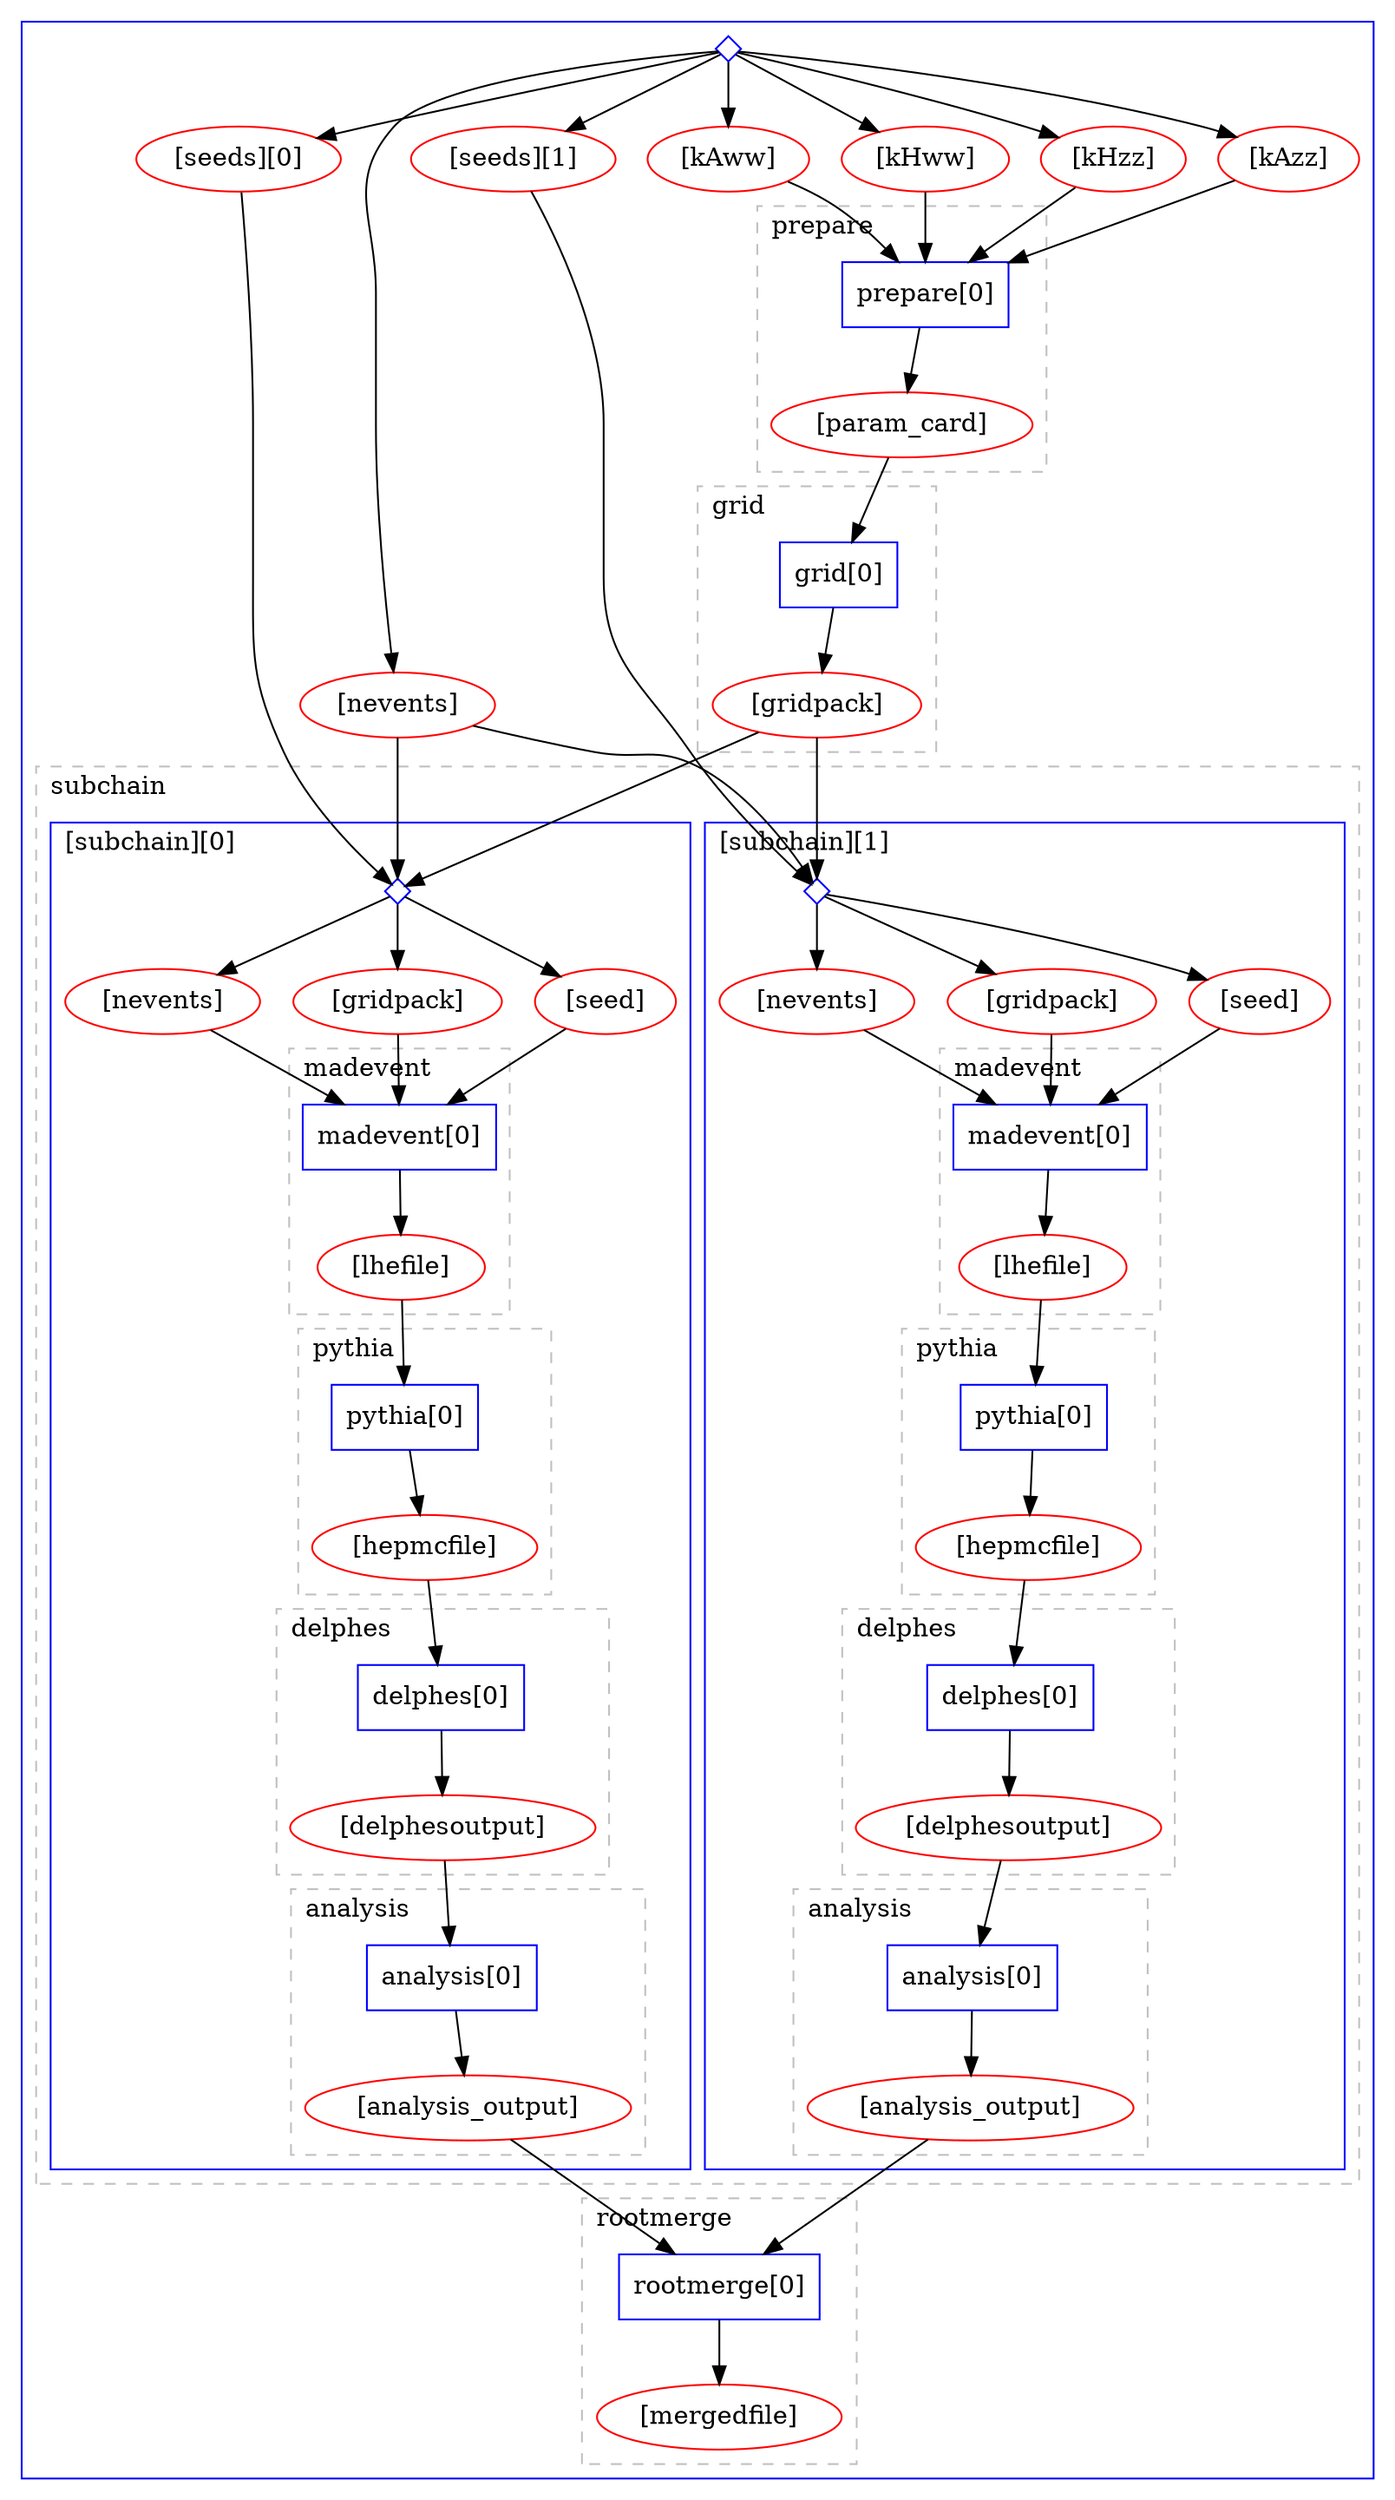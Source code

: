 digraph G {
subgraph cluster_ {
color=blue;
label="";
style=solid;
subgraph cluster_init {
color=grey;
label=init;
labeljust=l;
style=dashed;
}

"561ba26c-a04c-4802-ab3e-0f20a8801ff7" [color=blue, fixedsize=True, height=0.2, label="", shape=diamond, width=0.2];
"561ba26c-a04c-4802-ab3e-0f20a8801ff7__kAzz" [color=red, label="[kAzz]"];
"561ba26c-a04c-4802-ab3e-0f20a8801ff7" -> "561ba26c-a04c-4802-ab3e-0f20a8801ff7__kAzz";
"561ba26c-a04c-4802-ab3e-0f20a8801ff7__nevents" [color=red, label="[nevents]"];
"561ba26c-a04c-4802-ab3e-0f20a8801ff7" -> "561ba26c-a04c-4802-ab3e-0f20a8801ff7__nevents";
"561ba26c-a04c-4802-ab3e-0f20a8801ff7__seeds_0" [color=red, label="[seeds][0]"];
"561ba26c-a04c-4802-ab3e-0f20a8801ff7" -> "561ba26c-a04c-4802-ab3e-0f20a8801ff7__seeds_0";
"561ba26c-a04c-4802-ab3e-0f20a8801ff7__seeds_1" [color=red, label="[seeds][1]"];
"561ba26c-a04c-4802-ab3e-0f20a8801ff7" -> "561ba26c-a04c-4802-ab3e-0f20a8801ff7__seeds_1";
"561ba26c-a04c-4802-ab3e-0f20a8801ff7__kAww" [color=red, label="[kAww]"];
"561ba26c-a04c-4802-ab3e-0f20a8801ff7" -> "561ba26c-a04c-4802-ab3e-0f20a8801ff7__kAww";
"561ba26c-a04c-4802-ab3e-0f20a8801ff7__kHww" [color=red, label="[kHww]"];
"561ba26c-a04c-4802-ab3e-0f20a8801ff7" -> "561ba26c-a04c-4802-ab3e-0f20a8801ff7__kHww";
"561ba26c-a04c-4802-ab3e-0f20a8801ff7__kHzz" [color=red, label="[kHzz]"];
"561ba26c-a04c-4802-ab3e-0f20a8801ff7" -> "561ba26c-a04c-4802-ab3e-0f20a8801ff7__kHzz";
subgraph cluster_grid {
color=grey;
label=grid;
labeljust=l;
style=dashed;
"6f5068d9-f081-421b-a7a5-3c85d52f05c1" [color=blue, label="grid[0]", shape=box];
"6f5068d9-f081-421b-a7a5-3c85d52f05c1__gridpack" [color=red, label="[gridpack]"];
"6f5068d9-f081-421b-a7a5-3c85d52f05c1" -> "6f5068d9-f081-421b-a7a5-3c85d52f05c1__gridpack";
}

subgraph cluster_subchain {
color=grey;
label=subchain;
labeljust=l;
style=dashed;
subgraph cluster_subchain0 {
color=blue;
label="[subchain][0]";
style=solid;
subgraph cluster_subchain_0_madevent {
color=grey;
label=madevent;
labeljust=l;
style=dashed;
"00cd9275-dc9c-4b86-9ee4-21d76d4f4ec9" [color=blue, label="madevent[0]", shape=box];
"00cd9275-dc9c-4b86-9ee4-21d76d4f4ec9__lhefile" [color=red, label="[lhefile]"];
"00cd9275-dc9c-4b86-9ee4-21d76d4f4ec9" -> "00cd9275-dc9c-4b86-9ee4-21d76d4f4ec9__lhefile";
}

subgraph cluster_subchain_0_analysis {
color=grey;
label=analysis;
labeljust=l;
style=dashed;
"3fa5bc45-db83-4999-b1ec-3fb4ee53ab77" [color=blue, label="analysis[0]", shape=box];
"3fa5bc45-db83-4999-b1ec-3fb4ee53ab77__analysis_output" [color=red, label="[analysis_output]"];
"3fa5bc45-db83-4999-b1ec-3fb4ee53ab77" -> "3fa5bc45-db83-4999-b1ec-3fb4ee53ab77__analysis_output";
}

subgraph cluster_subchain_0__offset {
color=grey;
label=_offset;
labeljust=l;
style=dashed;
}

subgraph cluster_subchain_0_init {
color=grey;
label=init;
labeljust=l;
style=dashed;
}

"06d79dc3-21ca-4380-b759-86f31aa40e79" [color=blue, fixedsize=True, height=0.2, label="", shape=diamond, width=0.2];
"06d79dc3-21ca-4380-b759-86f31aa40e79__nevents" [color=red, label="[nevents]"];
"06d79dc3-21ca-4380-b759-86f31aa40e79" -> "06d79dc3-21ca-4380-b759-86f31aa40e79__nevents";
"06d79dc3-21ca-4380-b759-86f31aa40e79__gridpack" [color=red, label="[gridpack]"];
"06d79dc3-21ca-4380-b759-86f31aa40e79" -> "06d79dc3-21ca-4380-b759-86f31aa40e79__gridpack";
"06d79dc3-21ca-4380-b759-86f31aa40e79__seed" [color=red, label="[seed]"];
"06d79dc3-21ca-4380-b759-86f31aa40e79" -> "06d79dc3-21ca-4380-b759-86f31aa40e79__seed";
subgraph cluster_subchain_0_delphes {
color=grey;
label=delphes;
labeljust=l;
style=dashed;
"01700e88-86cd-42dd-b60d-d24d89f11241" [color=blue, label="delphes[0]", shape=box];
"01700e88-86cd-42dd-b60d-d24d89f11241__delphesoutput" [color=red, label="[delphesoutput]"];
"01700e88-86cd-42dd-b60d-d24d89f11241" -> "01700e88-86cd-42dd-b60d-d24d89f11241__delphesoutput";
}

subgraph cluster_subchain_0_pythia {
color=grey;
label=pythia;
labeljust=l;
style=dashed;
"db54e21b-327d-4e19-b284-d75d468052f4" [color=blue, label="pythia[0]", shape=box];
"db54e21b-327d-4e19-b284-d75d468052f4__hepmcfile" [color=red, label="[hepmcfile]"];
"db54e21b-327d-4e19-b284-d75d468052f4" -> "db54e21b-327d-4e19-b284-d75d468052f4__hepmcfile";
}

}

subgraph cluster_subchain1 {
color=blue;
label="[subchain][1]";
style=solid;
subgraph cluster_subchain_1_madevent {
color=grey;
label=madevent;
labeljust=l;
style=dashed;
"04db9e8f-698d-45ff-b539-673e890a6306" [color=blue, label="madevent[0]", shape=box];
"04db9e8f-698d-45ff-b539-673e890a6306__lhefile" [color=red, label="[lhefile]"];
"04db9e8f-698d-45ff-b539-673e890a6306" -> "04db9e8f-698d-45ff-b539-673e890a6306__lhefile";
}

subgraph cluster_subchain_1_analysis {
color=grey;
label=analysis;
labeljust=l;
style=dashed;
"ac8b1293-6992-431d-bdf4-7f7be59a6e10" [color=blue, label="analysis[0]", shape=box];
"ac8b1293-6992-431d-bdf4-7f7be59a6e10__analysis_output" [color=red, label="[analysis_output]"];
"ac8b1293-6992-431d-bdf4-7f7be59a6e10" -> "ac8b1293-6992-431d-bdf4-7f7be59a6e10__analysis_output";
}

subgraph cluster_subchain_1__offset {
color=grey;
label=_offset;
labeljust=l;
style=dashed;
}

subgraph cluster_subchain_1_init {
color=grey;
label=init;
labeljust=l;
style=dashed;
}

"9ba61a94-9581-4a0a-9e90-e5575d7ab8ab" [color=blue, fixedsize=True, height=0.2, label="", shape=diamond, width=0.2];
"9ba61a94-9581-4a0a-9e90-e5575d7ab8ab__nevents" [color=red, label="[nevents]"];
"9ba61a94-9581-4a0a-9e90-e5575d7ab8ab" -> "9ba61a94-9581-4a0a-9e90-e5575d7ab8ab__nevents";
"9ba61a94-9581-4a0a-9e90-e5575d7ab8ab__gridpack" [color=red, label="[gridpack]"];
"9ba61a94-9581-4a0a-9e90-e5575d7ab8ab" -> "9ba61a94-9581-4a0a-9e90-e5575d7ab8ab__gridpack";
"9ba61a94-9581-4a0a-9e90-e5575d7ab8ab__seed" [color=red, label="[seed]"];
"9ba61a94-9581-4a0a-9e90-e5575d7ab8ab" -> "9ba61a94-9581-4a0a-9e90-e5575d7ab8ab__seed";
subgraph cluster_subchain_1_delphes {
color=grey;
label=delphes;
labeljust=l;
style=dashed;
"5cedba8d-19d3-439a-9577-a8f3d1f11434" [color=blue, label="delphes[0]", shape=box];
"5cedba8d-19d3-439a-9577-a8f3d1f11434__delphesoutput" [color=red, label="[delphesoutput]"];
"5cedba8d-19d3-439a-9577-a8f3d1f11434" -> "5cedba8d-19d3-439a-9577-a8f3d1f11434__delphesoutput";
}

subgraph cluster_subchain_1_pythia {
color=grey;
label=pythia;
labeljust=l;
style=dashed;
"c470372d-046d-4456-9a4c-e31d30d1ed19" [color=blue, label="pythia[0]", shape=box];
"c470372d-046d-4456-9a4c-e31d30d1ed19__hepmcfile" [color=red, label="[hepmcfile]"];
"c470372d-046d-4456-9a4c-e31d30d1ed19" -> "c470372d-046d-4456-9a4c-e31d30d1ed19__hepmcfile";
}

}

}

subgraph cluster_prepare {
color=grey;
label=prepare;
labeljust=l;
style=dashed;
"94cd0bd6-3f51-4b86-be12-ca1e87e07917" [color=blue, label="prepare[0]", shape=box];
"94cd0bd6-3f51-4b86-be12-ca1e87e07917__param_card" [color=red, label="[param_card]"];
"94cd0bd6-3f51-4b86-be12-ca1e87e07917" -> "94cd0bd6-3f51-4b86-be12-ca1e87e07917__param_card";
}

subgraph cluster_rootmerge {
color=grey;
label=rootmerge;
labeljust=l;
style=dashed;
"d25fb13d-aebd-446c-aed8-703ba4eb0d39" [color=blue, label="rootmerge[0]", shape=box];
"d25fb13d-aebd-446c-aed8-703ba4eb0d39__mergedfile" [color=red, label="[mergedfile]"];
"d25fb13d-aebd-446c-aed8-703ba4eb0d39" -> "d25fb13d-aebd-446c-aed8-703ba4eb0d39__mergedfile";
}

}

"5cedba8d-19d3-439a-9577-a8f3d1f11434__delphesoutput" -> "ac8b1293-6992-431d-bdf4-7f7be59a6e10";
"3fa5bc45-db83-4999-b1ec-3fb4ee53ab77__analysis_output" -> "d25fb13d-aebd-446c-aed8-703ba4eb0d39";
"ac8b1293-6992-431d-bdf4-7f7be59a6e10__analysis_output" -> "d25fb13d-aebd-446c-aed8-703ba4eb0d39";
"c470372d-046d-4456-9a4c-e31d30d1ed19__hepmcfile" -> "5cedba8d-19d3-439a-9577-a8f3d1f11434";
"04db9e8f-698d-45ff-b539-673e890a6306__lhefile" -> "c470372d-046d-4456-9a4c-e31d30d1ed19";
"561ba26c-a04c-4802-ab3e-0f20a8801ff7__nevents" -> "06d79dc3-21ca-4380-b759-86f31aa40e79";
"6f5068d9-f081-421b-a7a5-3c85d52f05c1__gridpack" -> "06d79dc3-21ca-4380-b759-86f31aa40e79";
"561ba26c-a04c-4802-ab3e-0f20a8801ff7__seeds_0" -> "06d79dc3-21ca-4380-b759-86f31aa40e79";
"561ba26c-a04c-4802-ab3e-0f20a8801ff7__nevents" -> "9ba61a94-9581-4a0a-9e90-e5575d7ab8ab";
"6f5068d9-f081-421b-a7a5-3c85d52f05c1__gridpack" -> "9ba61a94-9581-4a0a-9e90-e5575d7ab8ab";
"561ba26c-a04c-4802-ab3e-0f20a8801ff7__seeds_1" -> "9ba61a94-9581-4a0a-9e90-e5575d7ab8ab";
"06d79dc3-21ca-4380-b759-86f31aa40e79__nevents" -> "00cd9275-dc9c-4b86-9ee4-21d76d4f4ec9";
"06d79dc3-21ca-4380-b759-86f31aa40e79__gridpack" -> "00cd9275-dc9c-4b86-9ee4-21d76d4f4ec9";
"06d79dc3-21ca-4380-b759-86f31aa40e79__seed" -> "00cd9275-dc9c-4b86-9ee4-21d76d4f4ec9";
"00cd9275-dc9c-4b86-9ee4-21d76d4f4ec9__lhefile" -> "db54e21b-327d-4e19-b284-d75d468052f4";
"9ba61a94-9581-4a0a-9e90-e5575d7ab8ab__nevents" -> "04db9e8f-698d-45ff-b539-673e890a6306";
"9ba61a94-9581-4a0a-9e90-e5575d7ab8ab__gridpack" -> "04db9e8f-698d-45ff-b539-673e890a6306";
"9ba61a94-9581-4a0a-9e90-e5575d7ab8ab__seed" -> "04db9e8f-698d-45ff-b539-673e890a6306";
"561ba26c-a04c-4802-ab3e-0f20a8801ff7__kAzz" -> "94cd0bd6-3f51-4b86-be12-ca1e87e07917";
"561ba26c-a04c-4802-ab3e-0f20a8801ff7__kHzz" -> "94cd0bd6-3f51-4b86-be12-ca1e87e07917";
"561ba26c-a04c-4802-ab3e-0f20a8801ff7__kAww" -> "94cd0bd6-3f51-4b86-be12-ca1e87e07917";
"561ba26c-a04c-4802-ab3e-0f20a8801ff7__kHww" -> "94cd0bd6-3f51-4b86-be12-ca1e87e07917";
"db54e21b-327d-4e19-b284-d75d468052f4__hepmcfile" -> "01700e88-86cd-42dd-b60d-d24d89f11241";
"94cd0bd6-3f51-4b86-be12-ca1e87e07917__param_card" -> "6f5068d9-f081-421b-a7a5-3c85d52f05c1";
"01700e88-86cd-42dd-b60d-d24d89f11241__delphesoutput" -> "3fa5bc45-db83-4999-b1ec-3fb4ee53ab77";
}
